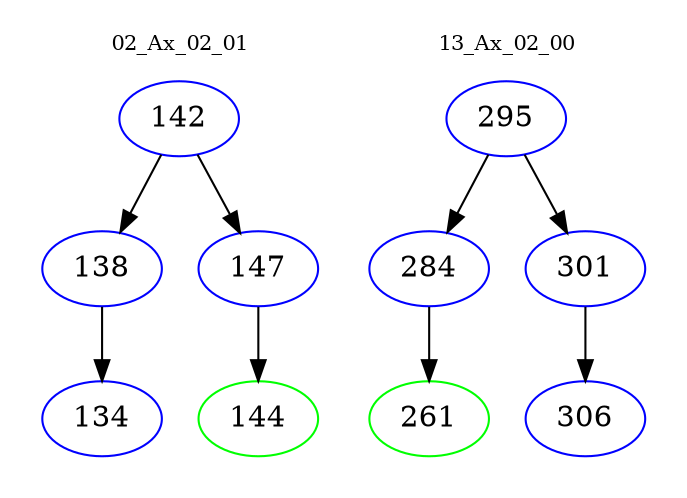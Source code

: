 digraph{
subgraph cluster_0 {
color = white
label = "02_Ax_02_01";
fontsize=10;
T0_142 [label="142", color="blue"]
T0_142 -> T0_138 [color="black"]
T0_138 [label="138", color="blue"]
T0_138 -> T0_134 [color="black"]
T0_134 [label="134", color="blue"]
T0_142 -> T0_147 [color="black"]
T0_147 [label="147", color="blue"]
T0_147 -> T0_144 [color="black"]
T0_144 [label="144", color="green"]
}
subgraph cluster_1 {
color = white
label = "13_Ax_02_00";
fontsize=10;
T1_295 [label="295", color="blue"]
T1_295 -> T1_284 [color="black"]
T1_284 [label="284", color="blue"]
T1_284 -> T1_261 [color="black"]
T1_261 [label="261", color="green"]
T1_295 -> T1_301 [color="black"]
T1_301 [label="301", color="blue"]
T1_301 -> T1_306 [color="black"]
T1_306 [label="306", color="blue"]
}
}
